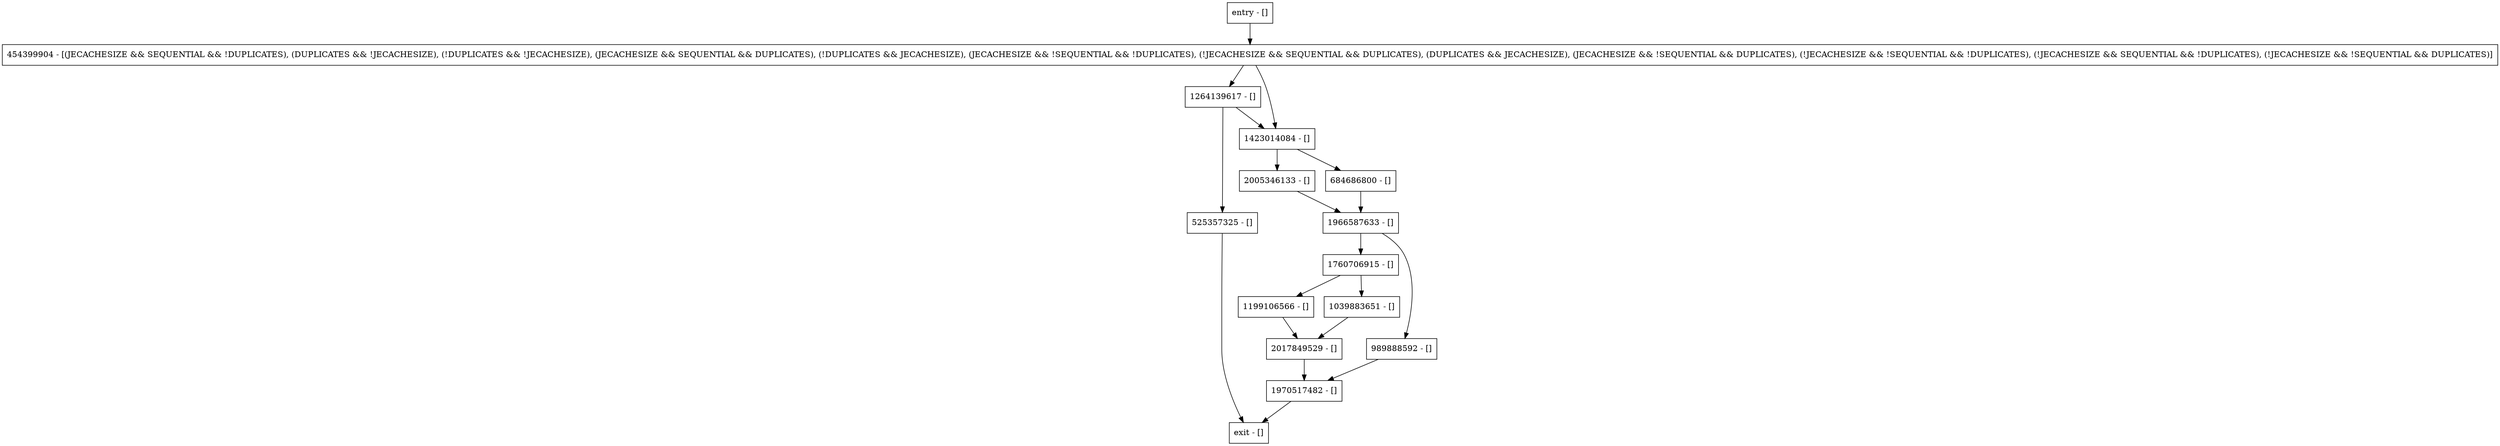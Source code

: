 digraph updateRecord {
node [shape=record];
1970517482 [label="1970517482 - []"];
525357325 [label="525357325 - []"];
1760706915 [label="1760706915 - []"];
2017849529 [label="2017849529 - []"];
989888592 [label="989888592 - []"];
entry [label="entry - []"];
exit [label="exit - []"];
1966587633 [label="1966587633 - []"];
1264139617 [label="1264139617 - []"];
454399904 [label="454399904 - [(JECACHESIZE && SEQUENTIAL && !DUPLICATES), (DUPLICATES && !JECACHESIZE), (!DUPLICATES && !JECACHESIZE), (JECACHESIZE && SEQUENTIAL && DUPLICATES), (!DUPLICATES && JECACHESIZE), (JECACHESIZE && !SEQUENTIAL && !DUPLICATES), (!JECACHESIZE && SEQUENTIAL && DUPLICATES), (DUPLICATES && JECACHESIZE), (JECACHESIZE && !SEQUENTIAL && DUPLICATES), (!JECACHESIZE && !SEQUENTIAL && !DUPLICATES), (!JECACHESIZE && SEQUENTIAL && !DUPLICATES), (!JECACHESIZE && !SEQUENTIAL && DUPLICATES)]"];
2005346133 [label="2005346133 - []"];
1199106566 [label="1199106566 - []"];
1039883651 [label="1039883651 - []"];
1423014084 [label="1423014084 - []"];
684686800 [label="684686800 - []"];
entry;
exit;
1970517482 -> exit;
525357325 -> exit;
1760706915 -> 1199106566;
1760706915 -> 1039883651;
2017849529 -> 1970517482;
989888592 -> 1970517482;
entry -> 454399904;
1966587633 -> 989888592;
1966587633 -> 1760706915;
1264139617 -> 525357325;
1264139617 -> 1423014084;
454399904 -> 1264139617;
454399904 -> 1423014084;
2005346133 -> 1966587633;
1199106566 -> 2017849529;
1039883651 -> 2017849529;
1423014084 -> 2005346133;
1423014084 -> 684686800;
684686800 -> 1966587633;
}
